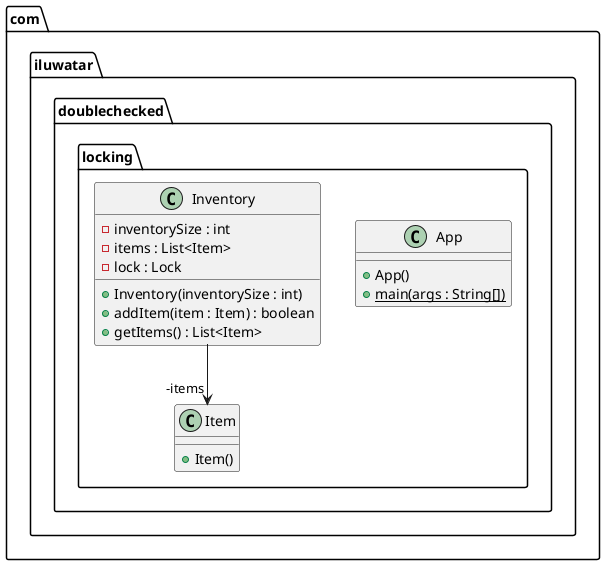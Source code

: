 @startuml
package com.iluwatar.doublechecked.locking {
  class App {
    + App()
    + main(args : String[]) {static}
  }
  class Inventory {
    - inventorySize : int
    - items : List<Item>
    - lock : Lock
    + Inventory(inventorySize : int)
    + addItem(item : Item) : boolean
    + getItems() : List<Item>
  }
  class Item {
    + Item()
  }
}
Inventory -->  "-items" Item
@enduml